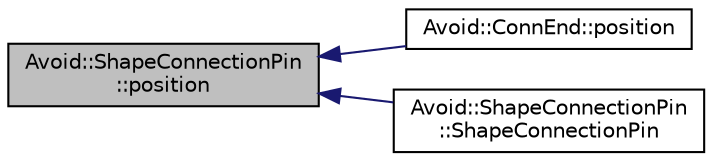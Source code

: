 digraph "Avoid::ShapeConnectionPin::position"
{
  edge [fontname="Helvetica",fontsize="10",labelfontname="Helvetica",labelfontsize="10"];
  node [fontname="Helvetica",fontsize="10",shape=record];
  rankdir="LR";
  Node1 [label="Avoid::ShapeConnectionPin\l::position",height=0.2,width=0.4,color="black", fillcolor="grey75", style="filled" fontcolor="black"];
  Node1 -> Node2 [dir="back",color="midnightblue",fontsize="10",style="solid",fontname="Helvetica"];
  Node2 [label="Avoid::ConnEnd::position",height=0.2,width=0.4,color="black", fillcolor="white", style="filled",URL="$classAvoid_1_1ConnEnd.html#a76b8fc2d233cff0925b0fa3fc47e61d8",tooltip="Returns the position of this connector endpoint."];
  Node1 -> Node3 [dir="back",color="midnightblue",fontsize="10",style="solid",fontname="Helvetica"];
  Node3 [label="Avoid::ShapeConnectionPin\l::ShapeConnectionPin",height=0.2,width=0.4,color="black", fillcolor="white", style="filled",URL="$classAvoid_1_1ShapeConnectionPin.html#a8dc56d20fdd481de3ffc0a11f54ae373",tooltip="Constructs a ShapeConnectionPin at a specified position on a parent shape."];
}
